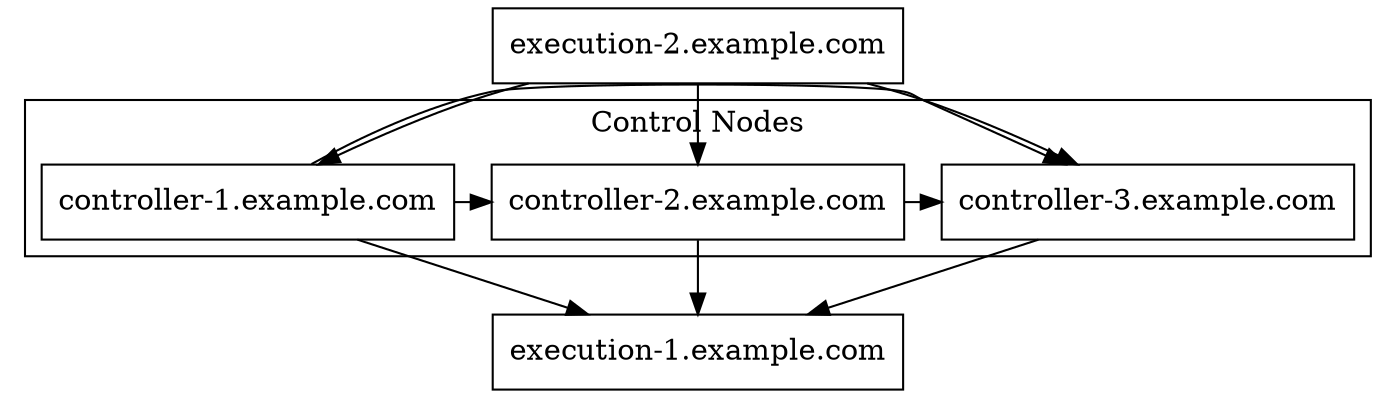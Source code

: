 strict digraph "" {
    rankdir = TB
    node [shape=box];
    subgraph cluster_0 {
        graph [label="Control Nodes", type=solid];
        {
            rank = same;
            "controller-1.example.com";
            "controller-2.example.com";
            "controller-3.example.com";
            "controller-1.example.com" -> "controller-3.example.com";
            "controller-1.example.com" -> "controller-2.example.com";
            "controller-2.example.com" -> "controller-3.example.com";
        }
    }

    "execution-2.example.com";
    "execution-1.example.com";
    "controller-1.example.com" -> "execution-1.example.com";
    "controller-2.example.com" -> "execution-1.example.com";
    "controller-3.example.com" -> "execution-1.example.com";
    "execution-2.example.com" -> "controller-1.example.com";
    "execution-2.example.com" -> "controller-3.example.com";
    "execution-2.example.com" -> "controller-2.example.com";
}
